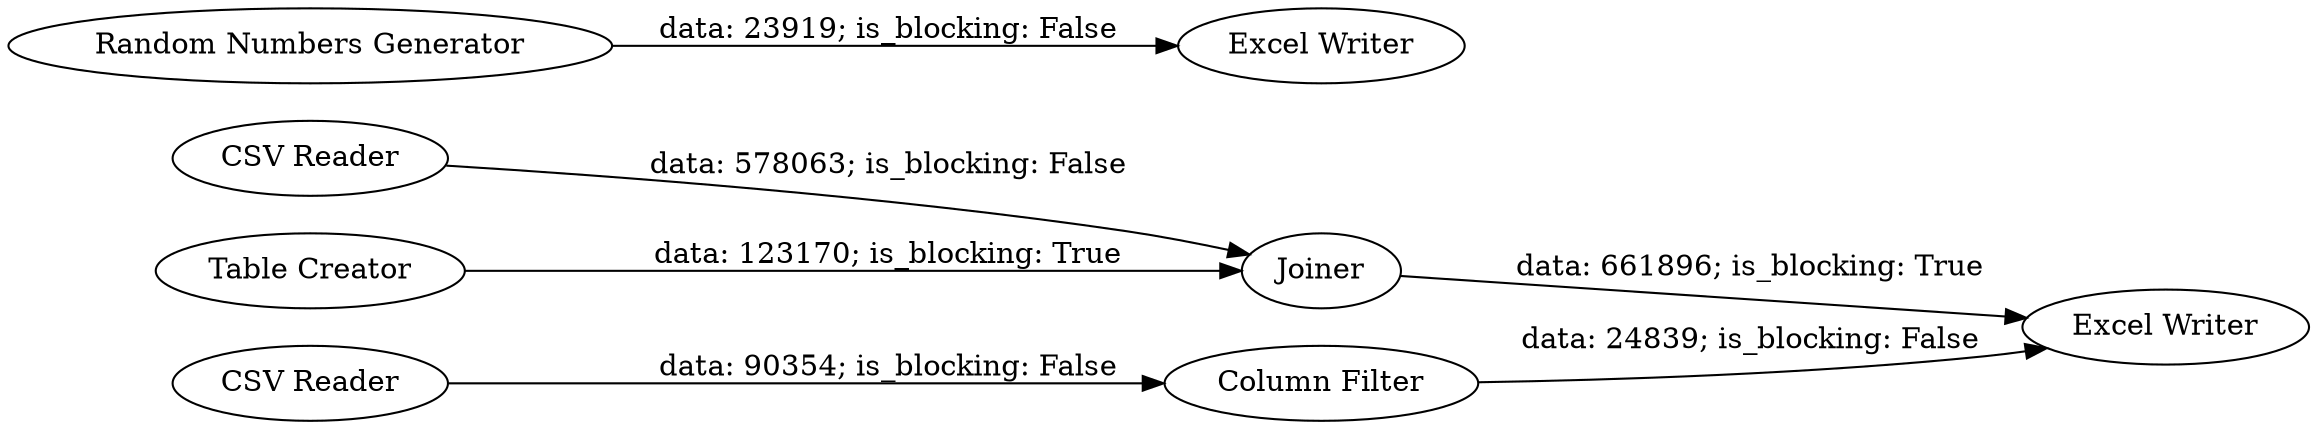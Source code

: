 digraph {
	"3146085666875698622_8" [label="Column Filter"]
	"3146085666875698622_1" [label="CSV Reader"]
	"-3027432188625167670_7" [label="Excel Writer"]
	"3146085666875698622_2" [label="CSV Reader"]
	"-3027432188625167670_5" [label="Table Creator"]
	"3146085666875698622_6" [label=Joiner]
	"3146085666875698622_9" [label="Excel Writer"]
	"-3027432188625167670_4" [label="Random Numbers Generator"]
	"3146085666875698622_8" -> "3146085666875698622_9" [label="data: 24839; is_blocking: False"]
	"-3027432188625167670_5" -> "3146085666875698622_6" [label="data: 123170; is_blocking: True"]
	"-3027432188625167670_4" -> "-3027432188625167670_7" [label="data: 23919; is_blocking: False"]
	"3146085666875698622_2" -> "3146085666875698622_6" [label="data: 578063; is_blocking: False"]
	"3146085666875698622_1" -> "3146085666875698622_8" [label="data: 90354; is_blocking: False"]
	"3146085666875698622_6" -> "3146085666875698622_9" [label="data: 661896; is_blocking: True"]
	rankdir=LR
}
